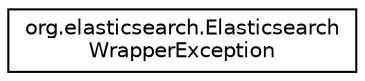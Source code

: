 digraph "Graphical Class Hierarchy"
{
  edge [fontname="Helvetica",fontsize="10",labelfontname="Helvetica",labelfontsize="10"];
  node [fontname="Helvetica",fontsize="10",shape=record];
  rankdir="LR";
  Node0 [label="org.elasticsearch.Elasticsearch\lWrapperException",height=0.2,width=0.4,color="black", fillcolor="white", style="filled",URL="$interfaceorg_1_1elasticsearch_1_1_elasticsearch_wrapper_exception.html"];
}
